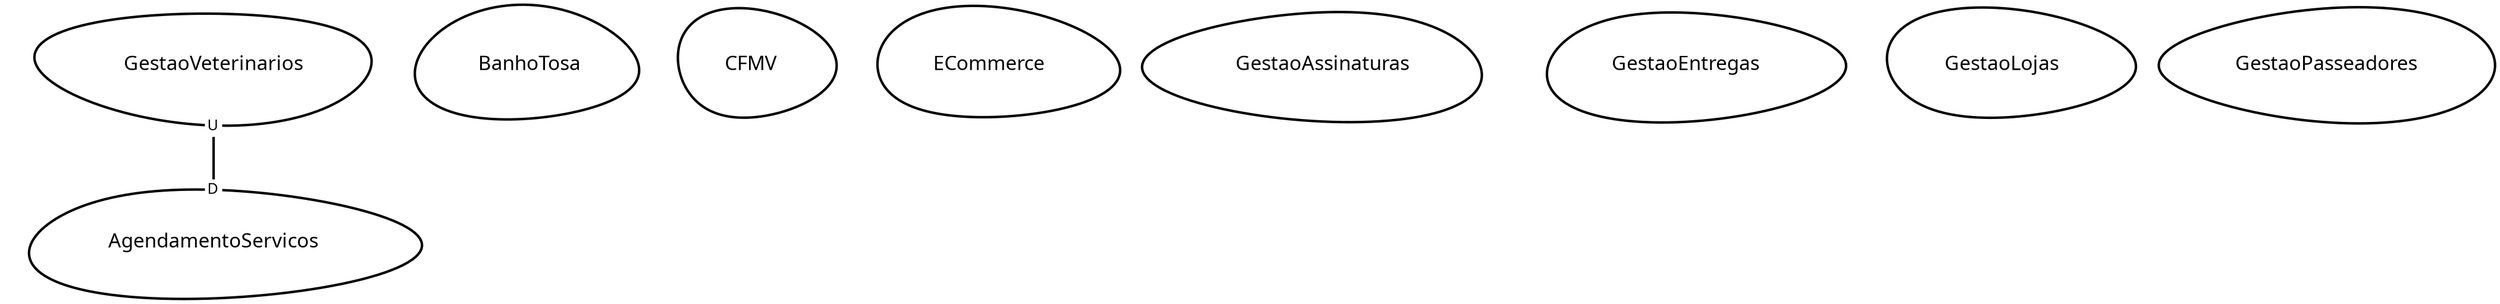 digraph "ContextMapGraph" {
graph ["imagepath"="/tmp/GraphvizJava"]
"AgendamentoServicos" ["margin"="0.3","orientation"="22","shape"="egg","fontsize"="16","style"="bold","label"="AgendamentoServicos\n","fontname"="sans-serif"]
"BanhoTosa" ["margin"="0.3","orientation"="250","shape"="egg","fontsize"="16","style"="bold","label"="BanhoTosa\n","fontname"="sans-serif"]
"CFMV" ["margin"="0.3","orientation"="151","shape"="egg","fontsize"="16","style"="bold","label"="CFMV\n","fontname"="sans-serif"]
"ECommerce" ["margin"="0.3","orientation"="139","shape"="egg","fontsize"="16","style"="bold","label"="ECommerce\n","fontname"="sans-serif"]
"GestaoAssinaturas" ["margin"="0.3","orientation"="336","shape"="egg","fontsize"="16","style"="bold","label"="GestaoAssinaturas\n","fontname"="sans-serif"]
"GestaoEntregas" ["margin"="0.3","orientation"="27","shape"="egg","fontsize"="16","style"="bold","label"="GestaoEntregas\n","fontname"="sans-serif"]
"GestaoLojas" ["margin"="0.3","orientation"="149","shape"="egg","fontsize"="16","style"="bold","label"="GestaoLojas\n","fontname"="sans-serif"]
"GestaoPasseadores" ["margin"="0.3","orientation"="90","shape"="egg","fontsize"="16","style"="bold","label"="GestaoPasseadores\n","fontname"="sans-serif"]
"GestaoVeterinarios" ["margin"="0.3","orientation"="308","shape"="egg","fontsize"="16","style"="bold","label"="GestaoVeterinarios\n","fontname"="sans-serif"]
"GestaoVeterinarios" -> "AgendamentoServicos" ["headlabel"=<<table cellspacing="0" cellborder="0" border="0">
<tr><td bgcolor="white">D</td></tr>
</table>>,"labeldistance"="0","fontsize"="12","taillabel"=<<table cellspacing="0" cellborder="0" border="0">
<tr><td bgcolor="white">U</td></tr>
</table>>,"style"="bold","label"="                                        ","dir"="none","fontname"="sans-serif"]
}